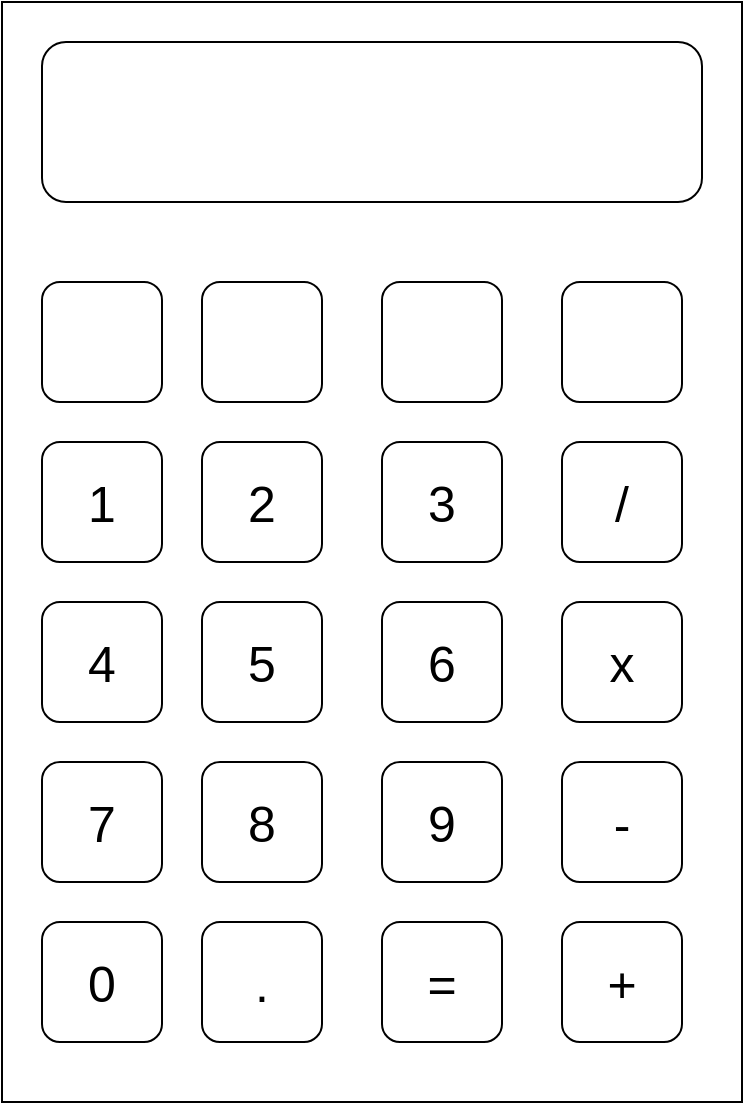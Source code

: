 <mxfile version="12.4.3" type="device" pages="1"><diagram id="mv_o6nhoMnxYXIpqvmuU" name="Page-1"><mxGraphModel dx="1355" dy="774" grid="1" gridSize="10" guides="1" tooltips="1" connect="1" arrows="1" fold="1" page="1" pageScale="1" pageWidth="850" pageHeight="1100" math="0" shadow="0"><root><mxCell id="0"/><mxCell id="1" parent="0"/><mxCell id="CGxy2Z9TqIey-zfOPXrS-2" value="" style="rounded=0;whiteSpace=wrap;html=1;" vertex="1" parent="1"><mxGeometry x="20" y="20" width="370" height="550" as="geometry"/></mxCell><mxCell id="CGxy2Z9TqIey-zfOPXrS-46" value="" style="rounded=1;whiteSpace=wrap;html=1;" vertex="1" parent="1"><mxGeometry x="40" y="480" width="60" height="60" as="geometry"/></mxCell><mxCell id="CGxy2Z9TqIey-zfOPXrS-3" value="" style="rounded=1;whiteSpace=wrap;html=1;" vertex="1" parent="1"><mxGeometry x="40" y="40" width="330" height="80" as="geometry"/></mxCell><mxCell id="CGxy2Z9TqIey-zfOPXrS-4" value="" style="rounded=1;whiteSpace=wrap;html=1;" vertex="1" parent="1"><mxGeometry x="40" y="160" width="60" height="60" as="geometry"/></mxCell><mxCell id="CGxy2Z9TqIey-zfOPXrS-9" value="" style="rounded=1;whiteSpace=wrap;html=1;" vertex="1" parent="1"><mxGeometry x="120" y="160" width="60" height="60" as="geometry"/></mxCell><mxCell id="CGxy2Z9TqIey-zfOPXrS-10" value="" style="rounded=1;whiteSpace=wrap;html=1;" vertex="1" parent="1"><mxGeometry x="210" y="160" width="60" height="60" as="geometry"/></mxCell><mxCell id="CGxy2Z9TqIey-zfOPXrS-13" value="" style="rounded=1;whiteSpace=wrap;html=1;" vertex="1" parent="1"><mxGeometry x="300" y="160" width="60" height="60" as="geometry"/></mxCell><mxCell id="CGxy2Z9TqIey-zfOPXrS-18" value="" style="rounded=1;whiteSpace=wrap;html=1;" vertex="1" parent="1"><mxGeometry x="40" y="240" width="60" height="60" as="geometry"/></mxCell><mxCell id="CGxy2Z9TqIey-zfOPXrS-19" value="" style="rounded=1;whiteSpace=wrap;html=1;" vertex="1" parent="1"><mxGeometry x="120" y="240" width="60" height="60" as="geometry"/></mxCell><mxCell id="CGxy2Z9TqIey-zfOPXrS-20" value="" style="rounded=1;whiteSpace=wrap;html=1;" vertex="1" parent="1"><mxGeometry x="210" y="240" width="60" height="60" as="geometry"/></mxCell><mxCell id="CGxy2Z9TqIey-zfOPXrS-21" value="" style="rounded=1;whiteSpace=wrap;html=1;" vertex="1" parent="1"><mxGeometry x="300" y="240" width="60" height="60" as="geometry"/></mxCell><mxCell id="CGxy2Z9TqIey-zfOPXrS-22" value="" style="rounded=1;whiteSpace=wrap;html=1;" vertex="1" parent="1"><mxGeometry x="40" y="320" width="60" height="60" as="geometry"/></mxCell><mxCell id="CGxy2Z9TqIey-zfOPXrS-23" value="" style="rounded=1;whiteSpace=wrap;html=1;" vertex="1" parent="1"><mxGeometry x="120" y="320" width="60" height="60" as="geometry"/></mxCell><mxCell id="CGxy2Z9TqIey-zfOPXrS-24" value="" style="rounded=1;whiteSpace=wrap;html=1;" vertex="1" parent="1"><mxGeometry x="210" y="320" width="60" height="60" as="geometry"/></mxCell><mxCell id="CGxy2Z9TqIey-zfOPXrS-25" value="" style="rounded=1;whiteSpace=wrap;html=1;" vertex="1" parent="1"><mxGeometry x="300" y="320" width="60" height="60" as="geometry"/></mxCell><mxCell id="CGxy2Z9TqIey-zfOPXrS-26" value="" style="rounded=1;whiteSpace=wrap;html=1;" vertex="1" parent="1"><mxGeometry x="40" y="400" width="60" height="60" as="geometry"/></mxCell><mxCell id="CGxy2Z9TqIey-zfOPXrS-27" value="" style="rounded=1;whiteSpace=wrap;html=1;" vertex="1" parent="1"><mxGeometry x="120" y="400" width="60" height="60" as="geometry"/></mxCell><mxCell id="CGxy2Z9TqIey-zfOPXrS-28" value="" style="rounded=1;whiteSpace=wrap;html=1;" vertex="1" parent="1"><mxGeometry x="210" y="400" width="60" height="60" as="geometry"/></mxCell><mxCell id="CGxy2Z9TqIey-zfOPXrS-29" value="" style="rounded=1;whiteSpace=wrap;html=1;" vertex="1" parent="1"><mxGeometry x="300" y="400" width="60" height="60" as="geometry"/></mxCell><mxCell id="CGxy2Z9TqIey-zfOPXrS-32" value="&lt;font style=&quot;font-size: 25px&quot;&gt;7&lt;/font&gt;" style="text;html=1;strokeColor=none;fillColor=none;align=center;verticalAlign=middle;whiteSpace=wrap;rounded=0;" vertex="1" parent="1"><mxGeometry x="50" y="420" width="40" height="20" as="geometry"/></mxCell><mxCell id="CGxy2Z9TqIey-zfOPXrS-33" value="&lt;font style=&quot;font-size: 25px&quot;&gt;8&lt;/font&gt;" style="text;html=1;strokeColor=none;fillColor=none;align=center;verticalAlign=middle;whiteSpace=wrap;rounded=0;" vertex="1" parent="1"><mxGeometry x="130" y="420" width="40" height="20" as="geometry"/></mxCell><mxCell id="CGxy2Z9TqIey-zfOPXrS-34" value="&lt;font style=&quot;font-size: 25px&quot;&gt;6&lt;/font&gt;" style="text;html=1;strokeColor=none;fillColor=none;align=center;verticalAlign=middle;whiteSpace=wrap;rounded=0;" vertex="1" parent="1"><mxGeometry x="220" y="340" width="40" height="20" as="geometry"/></mxCell><mxCell id="CGxy2Z9TqIey-zfOPXrS-35" value="&lt;font style=&quot;font-size: 25px&quot;&gt;3&lt;/font&gt;" style="text;html=1;strokeColor=none;fillColor=none;align=center;verticalAlign=middle;whiteSpace=wrap;rounded=0;" vertex="1" parent="1"><mxGeometry x="220" y="260" width="40" height="20" as="geometry"/></mxCell><mxCell id="CGxy2Z9TqIey-zfOPXrS-36" value="&lt;font style=&quot;font-size: 25px&quot;&gt;2&lt;/font&gt;" style="text;html=1;strokeColor=none;fillColor=none;align=center;verticalAlign=middle;whiteSpace=wrap;rounded=0;" vertex="1" parent="1"><mxGeometry x="130" y="260" width="40" height="20" as="geometry"/></mxCell><mxCell id="CGxy2Z9TqIey-zfOPXrS-37" value="&lt;font style=&quot;font-size: 25px&quot;&gt;5&lt;/font&gt;" style="text;html=1;strokeColor=none;fillColor=none;align=center;verticalAlign=middle;whiteSpace=wrap;rounded=0;" vertex="1" parent="1"><mxGeometry x="130" y="340" width="40" height="20" as="geometry"/></mxCell><mxCell id="CGxy2Z9TqIey-zfOPXrS-38" value="&lt;font style=&quot;font-size: 25px&quot;&gt;9&lt;/font&gt;&lt;span style=&quot;color: rgba(0 , 0 , 0 , 0) ; font-family: monospace ; font-size: 0px ; white-space: nowrap&quot;&gt;%3CmxGraphModel%3E%3Croot%3E%3CmxCell%20id%3D%220%22%2F%3E%3CmxCell%20id%3D%221%22%20parent%3D%220%22%2F%3E%3CmxCell%20id%3D%222%22%20value%3D%22%26lt%3Bfont%20style%3D%26quot%3Bfont-size%3A%2025px%26quot%3B%26gt%3B1%26lt%3B%2Ffont%26gt%3B%22%20style%3D%22text%3Bhtml%3D1%3BstrokeColor%3Dnone%3BfillColor%3Dnone%3Balign%3Dcenter%3BverticalAlign%3Dmiddle%3BwhiteSpace%3Dwrap%3Brounded%3D0%3B%22%20vertex%3D%221%22%20parent%3D%221%22%3E%3CmxGeometry%20x%3D%22130%22%20y%3D%22180%22%20width%3D%2240%22%20height%3D%2220%22%20as%3D%22geometry%22%2F%3E%3C%2FmxCell%3E%3C%2Froot%3E%3C%2FmxGraphModel%3E&lt;/span&gt;" style="text;html=1;strokeColor=none;fillColor=none;align=center;verticalAlign=middle;whiteSpace=wrap;rounded=0;" vertex="1" parent="1"><mxGeometry x="220" y="420" width="40" height="20" as="geometry"/></mxCell><mxCell id="CGxy2Z9TqIey-zfOPXrS-39" value="&lt;font style=&quot;font-size: 25px&quot;&gt;4&lt;/font&gt;" style="text;html=1;strokeColor=none;fillColor=none;align=center;verticalAlign=middle;whiteSpace=wrap;rounded=0;" vertex="1" parent="1"><mxGeometry x="50" y="340" width="40" height="20" as="geometry"/></mxCell><mxCell id="CGxy2Z9TqIey-zfOPXrS-40" value="&lt;font style=&quot;font-size: 25px&quot;&gt;1&lt;/font&gt;" style="text;html=1;strokeColor=none;fillColor=none;align=center;verticalAlign=middle;whiteSpace=wrap;rounded=0;" vertex="1" parent="1"><mxGeometry x="50" y="260" width="40" height="20" as="geometry"/></mxCell><mxCell id="CGxy2Z9TqIey-zfOPXrS-43" value="&lt;font style=&quot;font-size: 25px&quot;&gt;0&lt;/font&gt;" style="text;html=1;strokeColor=none;fillColor=none;align=center;verticalAlign=middle;whiteSpace=wrap;rounded=0;" vertex="1" parent="1"><mxGeometry x="50" y="500" width="40" height="20" as="geometry"/></mxCell><mxCell id="CGxy2Z9TqIey-zfOPXrS-47" value="" style="rounded=1;whiteSpace=wrap;html=1;" vertex="1" parent="1"><mxGeometry x="120" y="480" width="60" height="60" as="geometry"/></mxCell><mxCell id="CGxy2Z9TqIey-zfOPXrS-48" value="" style="rounded=1;whiteSpace=wrap;html=1;" vertex="1" parent="1"><mxGeometry x="210" y="480" width="60" height="60" as="geometry"/></mxCell><mxCell id="CGxy2Z9TqIey-zfOPXrS-49" value="" style="rounded=1;whiteSpace=wrap;html=1;" vertex="1" parent="1"><mxGeometry x="300" y="480" width="60" height="60" as="geometry"/></mxCell><mxCell id="CGxy2Z9TqIey-zfOPXrS-50" value="&lt;font style=&quot;font-size: 25px&quot;&gt;.&lt;/font&gt;" style="text;html=1;strokeColor=none;fillColor=none;align=center;verticalAlign=middle;whiteSpace=wrap;rounded=0;" vertex="1" parent="1"><mxGeometry x="130" y="500" width="40" height="20" as="geometry"/></mxCell><mxCell id="CGxy2Z9TqIey-zfOPXrS-51" value="&lt;span style=&quot;font-size: 25px&quot;&gt;=&lt;/span&gt;&lt;span style=&quot;color: rgba(0 , 0 , 0 , 0) ; font-family: monospace ; font-size: 0px ; white-space: nowrap&quot;&gt;%3CmxGraphModel%3E%3Croot%3E%3CmxCell%20id%3D%220%22%2F%3E%3CmxCell%20id%3D%221%22%20parent%3D%220%22%2F%3E%3CmxCell%20id%3D%222%22%20value%3D%22%26lt%3Bfont%20style%3D%26quot%3Bfont-size%3A%2025px%26quot%3B%26gt%3B9%26lt%3B%2Ffont%26gt%3B%26lt%3Bspan%20style%3D%26quot%3Bcolor%3A%20rgba(0%20%2C%200%20%2C%200%20%2C%200)%20%3B%20font-family%3A%20monospace%20%3B%20font-size%3A%200px%20%3B%20white-space%3A%20nowrap%26quot%3B%26gt%3B%253CmxGraphModel%253E%253Croot%253E%253CmxCell%2520id%253D%25220%2522%252F%253E%253CmxCell%2520id%253D%25221%2522%2520parent%253D%25220%2522%252F%253E%253CmxCell%2520id%253D%25222%2522%2520value%253D%2522%2526lt%253Bfont%2520style%253D%2526quot%253Bfont-size%253A%252025px%2526quot%253B%2526gt%253B1%2526lt%253B%252Ffont%2526gt%253B%2522%2520style%253D%2522text%253Bhtml%253D1%253BstrokeColor%253Dnone%253BfillColor%253Dnone%253Balign%253Dcenter%253BverticalAlign%253Dmiddle%253BwhiteSpace%253Dwrap%253Brounded%253D0%253B%2522%2520vertex%253D%25221%2522%2520parent%253D%25221%2522%253E%253CmxGeometry%2520x%253D%2522130%2522%2520y%253D%2522180%2522%2520width%253D%252240%2522%2520height%253D%252220%2522%2520as%253D%2522geometry%2522%252F%253E%253C%252FmxCell%253E%253C%252Froot%253E%253C%252FmxGraphModel%253E%26lt%3B%2Fspan%26gt%3B%22%20style%3D%22text%3Bhtml%3D1%3BstrokeColor%3Dnone%3BfillColor%3Dnone%3Balign%3Dcenter%3BverticalAlign%3Dmiddle%3BwhiteSpace%3Dwrap%3Brounded%3D0%3B%22%20vertex%3D%221%22%20parent%3D%221%22%3E%3CmxGeometry%20x%3D%22220%22%20y%3D%22420%22%20width%3D%2240%22%20height%3D%2220%22%20as%3D%22geometry%22%2F%3E%3C%2FmxCell%3E%3C%2Froot%3E%3C%2FmxGraphModel%3E&lt;/span&gt;" style="text;html=1;strokeColor=none;fillColor=none;align=center;verticalAlign=middle;whiteSpace=wrap;rounded=0;" vertex="1" parent="1"><mxGeometry x="220" y="500" width="40" height="20" as="geometry"/></mxCell><mxCell id="CGxy2Z9TqIey-zfOPXrS-52" value="&lt;span style=&quot;font-size: 25px&quot;&gt;+&lt;/span&gt;" style="text;html=1;strokeColor=none;fillColor=none;align=center;verticalAlign=middle;whiteSpace=wrap;rounded=0;" vertex="1" parent="1"><mxGeometry x="310" y="500" width="40" height="20" as="geometry"/></mxCell><mxCell id="CGxy2Z9TqIey-zfOPXrS-53" value="&lt;span style=&quot;font-size: 25px&quot;&gt;-&lt;/span&gt;" style="text;html=1;strokeColor=none;fillColor=none;align=center;verticalAlign=middle;whiteSpace=wrap;rounded=0;" vertex="1" parent="1"><mxGeometry x="310" y="420" width="40" height="20" as="geometry"/></mxCell><mxCell id="CGxy2Z9TqIey-zfOPXrS-54" value="&lt;span style=&quot;font-size: 25px&quot;&gt;x&lt;/span&gt;" style="text;html=1;strokeColor=none;fillColor=none;align=center;verticalAlign=middle;whiteSpace=wrap;rounded=0;" vertex="1" parent="1"><mxGeometry x="310" y="340" width="40" height="20" as="geometry"/></mxCell><mxCell id="CGxy2Z9TqIey-zfOPXrS-55" value="&lt;span style=&quot;font-size: 25px&quot;&gt;/&lt;/span&gt;" style="text;html=1;strokeColor=none;fillColor=none;align=center;verticalAlign=middle;whiteSpace=wrap;rounded=0;" vertex="1" parent="1"><mxGeometry x="310" y="260" width="40" height="20" as="geometry"/></mxCell></root></mxGraphModel></diagram></mxfile>